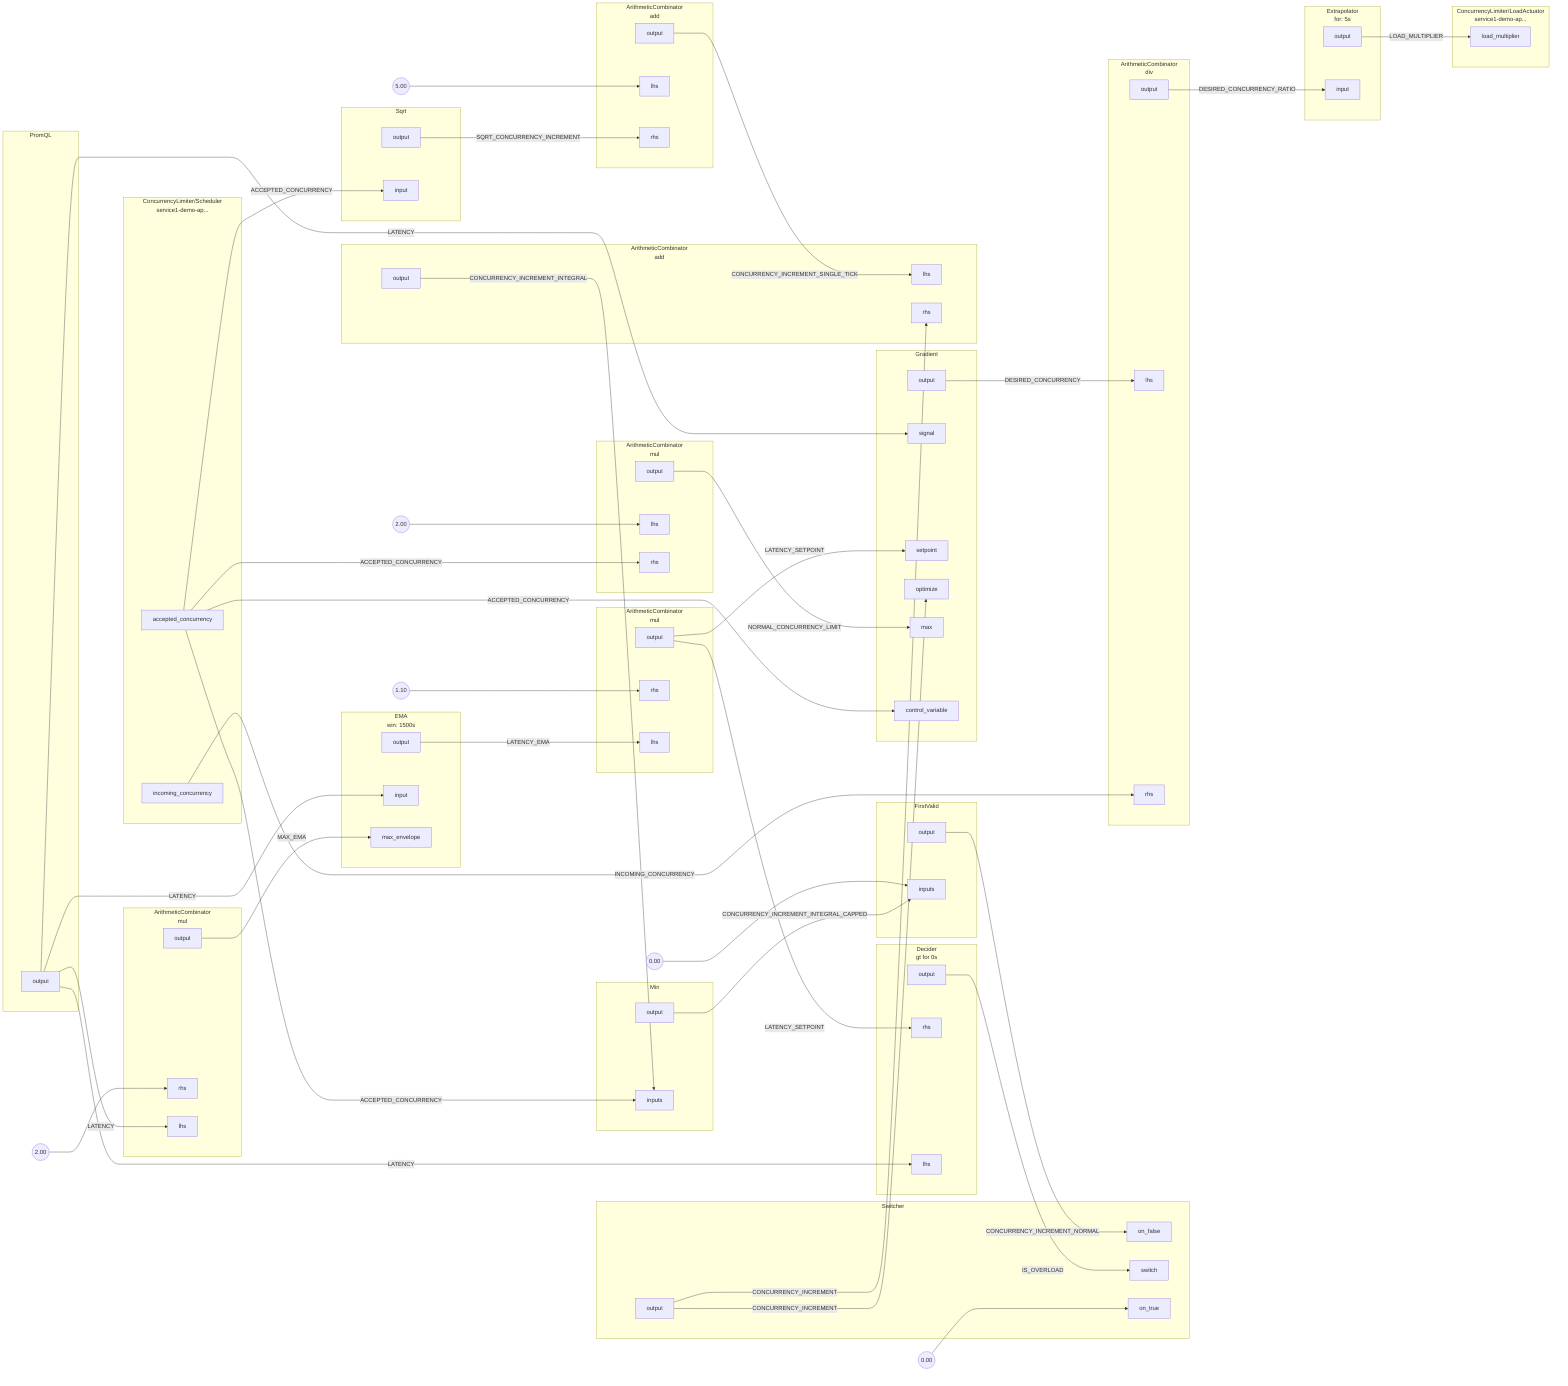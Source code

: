 flowchart LR
subgraph 0[<center>ArithmeticCombinator<br/>mul</center>]
subgraph 0_inports[ ]
style 0_inports fill:none,stroke:none
0rhs[rhs]
0lhs[lhs]
end
subgraph 0_outports[ ]
style 0_outports fill:none,stroke:none
0output[output]
end
end
FakeConstant0((2.00))
FakeConstant0 --> 0rhs
subgraph 1[<center>ArithmeticCombinator<br/>mul</center>]
subgraph 1_inports[ ]
style 1_inports fill:none,stroke:none
1rhs[rhs]
1lhs[lhs]
end
subgraph 1_outports[ ]
style 1_outports fill:none,stroke:none
1output[output]
end
end
FakeConstant1((1.10))
FakeConstant1 --> 1rhs
subgraph 2[<center>ArithmeticCombinator<br/>div</center>]
subgraph 2_inports[ ]
style 2_inports fill:none,stroke:none
2lhs[lhs]
2rhs[rhs]
end
subgraph 2_outports[ ]
style 2_outports fill:none,stroke:none
2output[output]
end
end
subgraph 3[<center>ArithmeticCombinator<br/>mul</center>]
subgraph 3_inports[ ]
style 3_inports fill:none,stroke:none
3lhs[lhs]
3rhs[rhs]
end
subgraph 3_outports[ ]
style 3_outports fill:none,stroke:none
3output[output]
end
end
FakeConstant2((2.00))
FakeConstant2 --> 3lhs
subgraph 4[<center>ArithmeticCombinator<br/>add</center>]
subgraph 4_inports[ ]
style 4_inports fill:none,stroke:none
4lhs[lhs]
4rhs[rhs]
end
subgraph 4_outports[ ]
style 4_outports fill:none,stroke:none
4output[output]
end
end
FakeConstant3((5.00))
FakeConstant3 --> 4lhs
subgraph 5[<center>ArithmeticCombinator<br/>add</center>]
subgraph 5_inports[ ]
style 5_inports fill:none,stroke:none
5lhs[lhs]
5rhs[rhs]
end
subgraph 5_outports[ ]
style 5_outports fill:none,stroke:none
5output[output]
end
end
subgraph 6[Min]
subgraph 6_inports[ ]
style 6_inports fill:none,stroke:none
6inputs[inputs]
6inputs[inputs]
end
subgraph 6_outports[ ]
style 6_outports fill:none,stroke:none
6output[output]
end
end
subgraph 7[FirstValid]
subgraph 7_inports[ ]
style 7_inports fill:none,stroke:none
7inputs[inputs]
7inputs[inputs]
end
subgraph 7_outports[ ]
style 7_outports fill:none,stroke:none
7output[output]
end
end
FakeConstant4((0.00))
FakeConstant4 --> 7inputs
subgraph 8[Sqrt]
subgraph 8_inports[ ]
style 8_inports fill:none,stroke:none
8input[input]
end
subgraph 8_outports[ ]
style 8_outports fill:none,stroke:none
8output[output]
end
end
subgraph 9[PromQL]
subgraph 9_outports[ ]
style 9_outports fill:none,stroke:none
9output[output]
end
end
subgraph 10[<center>EMA<br/>win: 1500s</center>]
subgraph 10_inports[ ]
style 10_inports fill:none,stroke:none
10input[input]
10max_envelope[max_envelope]
end
subgraph 10_outports[ ]
style 10_outports fill:none,stroke:none
10output[output]
end
end
subgraph 11[Gradient]
subgraph 11_inports[ ]
style 11_inports fill:none,stroke:none
11signal[signal]
11setpoint[setpoint]
11optimize[optimize]
11max[max]
11control_variable[control_variable]
end
subgraph 11_outports[ ]
style 11_outports fill:none,stroke:none
11output[output]
end
end
subgraph 12[<center>Extrapolator<br/>for: 5s</center>]
subgraph 12_inports[ ]
style 12_inports fill:none,stroke:none
12input[input]
end
subgraph 12_outports[ ]
style 12_outports fill:none,stroke:none
12output[output]
end
end
subgraph 13.Scheduler[<center>ConcurrencyLimiter/Scheduler<br/>service1-demo-ap...</center>]
subgraph 13.Scheduler_outports[ ]
style 13.Scheduler_outports fill:none,stroke:none
13.Scheduleraccepted_concurrency[accepted_concurrency]
13.Schedulerincoming_concurrency[incoming_concurrency]
end
end
subgraph 13.LoadActuator[<center>ConcurrencyLimiter/LoadActuator<br/>service1-demo-ap...</center>]
subgraph 13.LoadActuator_inports[ ]
style 13.LoadActuator_inports fill:none,stroke:none
13.LoadActuatorload_multiplier[load_multiplier]
end
end
subgraph 15[Switcher]
subgraph 15_inports[ ]
style 15_inports fill:none,stroke:none
15on_false[on_false]
15switch[switch]
15on_true[on_true]
end
subgraph 15_outports[ ]
style 15_outports fill:none,stroke:none
15output[output]
end
end
FakeConstant5((0.00))
FakeConstant5 --> 15on_true
subgraph 14[<center>Decider<br/>gt for 0s</center>]
subgraph 14_inports[ ]
style 14_inports fill:none,stroke:none
14rhs[rhs]
14lhs[lhs]
end
subgraph 14_outports[ ]
style 14_outports fill:none,stroke:none
14output[output]
end
end
4output --> |CONCURRENCY_INCREMENT_SINGLE_TICK| 5lhs
5output --> |CONCURRENCY_INCREMENT_INTEGRAL| 6inputs
7output --> |CONCURRENCY_INCREMENT_NORMAL| 15on_false
9output --> |LATENCY| 0lhs
9output --> |LATENCY| 10input
9output --> |LATENCY| 11signal
9output --> |LATENCY| 14lhs
10output --> |LATENCY_EMA| 1lhs
0output --> |MAX_EMA| 10max_envelope
2output --> |DESIRED_CONCURRENCY_RATIO| 12input
6output --> |CONCURRENCY_INCREMENT_INTEGRAL_CAPPED| 7inputs
13.Scheduleraccepted_concurrency --> |ACCEPTED_CONCURRENCY| 3rhs
13.Scheduleraccepted_concurrency --> |ACCEPTED_CONCURRENCY| 6inputs
13.Scheduleraccepted_concurrency --> |ACCEPTED_CONCURRENCY| 8input
13.Scheduleraccepted_concurrency --> |ACCEPTED_CONCURRENCY| 11control_variable
15output --> |CONCURRENCY_INCREMENT| 5rhs
15output --> |CONCURRENCY_INCREMENT| 11optimize
8output --> |SQRT_CONCURRENCY_INCREMENT| 4rhs
11output --> |DESIRED_CONCURRENCY| 2lhs
12output --> |LOAD_MULTIPLIER| 13.LoadActuatorload_multiplier
13.Schedulerincoming_concurrency --> |INCOMING_CONCURRENCY| 2rhs
1output --> |LATENCY_SETPOINT| 11setpoint
1output --> |LATENCY_SETPOINT| 14rhs
3output --> |NORMAL_CONCURRENCY_LIMIT| 11max
14output --> |IS_OVERLOAD| 15switch